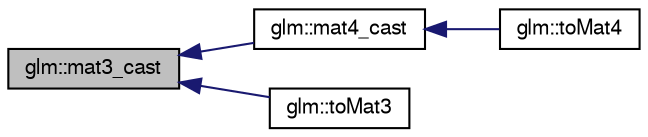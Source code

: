 digraph G
{
  bgcolor="transparent";
  edge [fontname="FreeSans",fontsize=10,labelfontname="FreeSans",labelfontsize=10];
  node [fontname="FreeSans",fontsize=10,shape=record];
  rankdir=LR;
  Node1 [label="glm::mat3_cast",height=0.2,width=0.4,color="black", fillcolor="grey75", style="filled" fontcolor="black"];
  Node1 -> Node2 [dir=back,color="midnightblue",fontsize=10,style="solid"];
  Node2 [label="glm::mat4_cast",height=0.2,width=0.4,color="black",URL="$group__gtc__quaternion.html#gbe87795cddd91732acb07830f8125a2d"];
  Node2 -> Node3 [dir=back,color="midnightblue",fontsize=10,style="solid"];
  Node3 [label="glm::toMat4",height=0.2,width=0.4,color="black",URL="$group__gtx__quaternion.html#g79cbd9f8eecf24a7b9f23e4de5fcec29"];
  Node1 -> Node4 [dir=back,color="midnightblue",fontsize=10,style="solid"];
  Node4 [label="glm::toMat3",height=0.2,width=0.4,color="black",URL="$group__gtx__quaternion.html#gdff49fcff8a70186d2fe32117cb565e0"];
}
